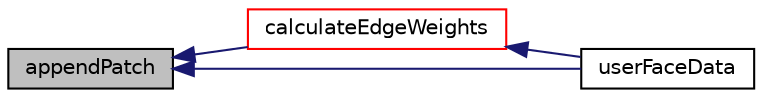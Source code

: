digraph "appendPatch"
{
  bgcolor="transparent";
  edge [fontname="Helvetica",fontsize="10",labelfontname="Helvetica",labelfontsize="10"];
  node [fontname="Helvetica",fontsize="10",shape=record];
  rankdir="LR";
  Node10386 [label="appendPatch",height=0.2,width=0.4,color="black", fillcolor="grey75", style="filled", fontcolor="black"];
  Node10386 -> Node10387 [dir="back",color="midnightblue",fontsize="10",style="solid",fontname="Helvetica"];
  Node10387 [label="calculateEdgeWeights",height=0.2,width=0.4,color="red",URL="$a25857.html#a655628b19efe5c0aa6b8bb6726cc5848",tooltip="Helper: calculate edge weights (1/length) "];
  Node10387 -> Node10390 [dir="back",color="midnightblue",fontsize="10",style="solid",fontname="Helvetica"];
  Node10390 [label="userFaceData",height=0.2,width=0.4,color="black",URL="$a25857.html#a2cb6efa4184bedfbed60b069881c26a3"];
  Node10386 -> Node10390 [dir="back",color="midnightblue",fontsize="10",style="solid",fontname="Helvetica"];
}
